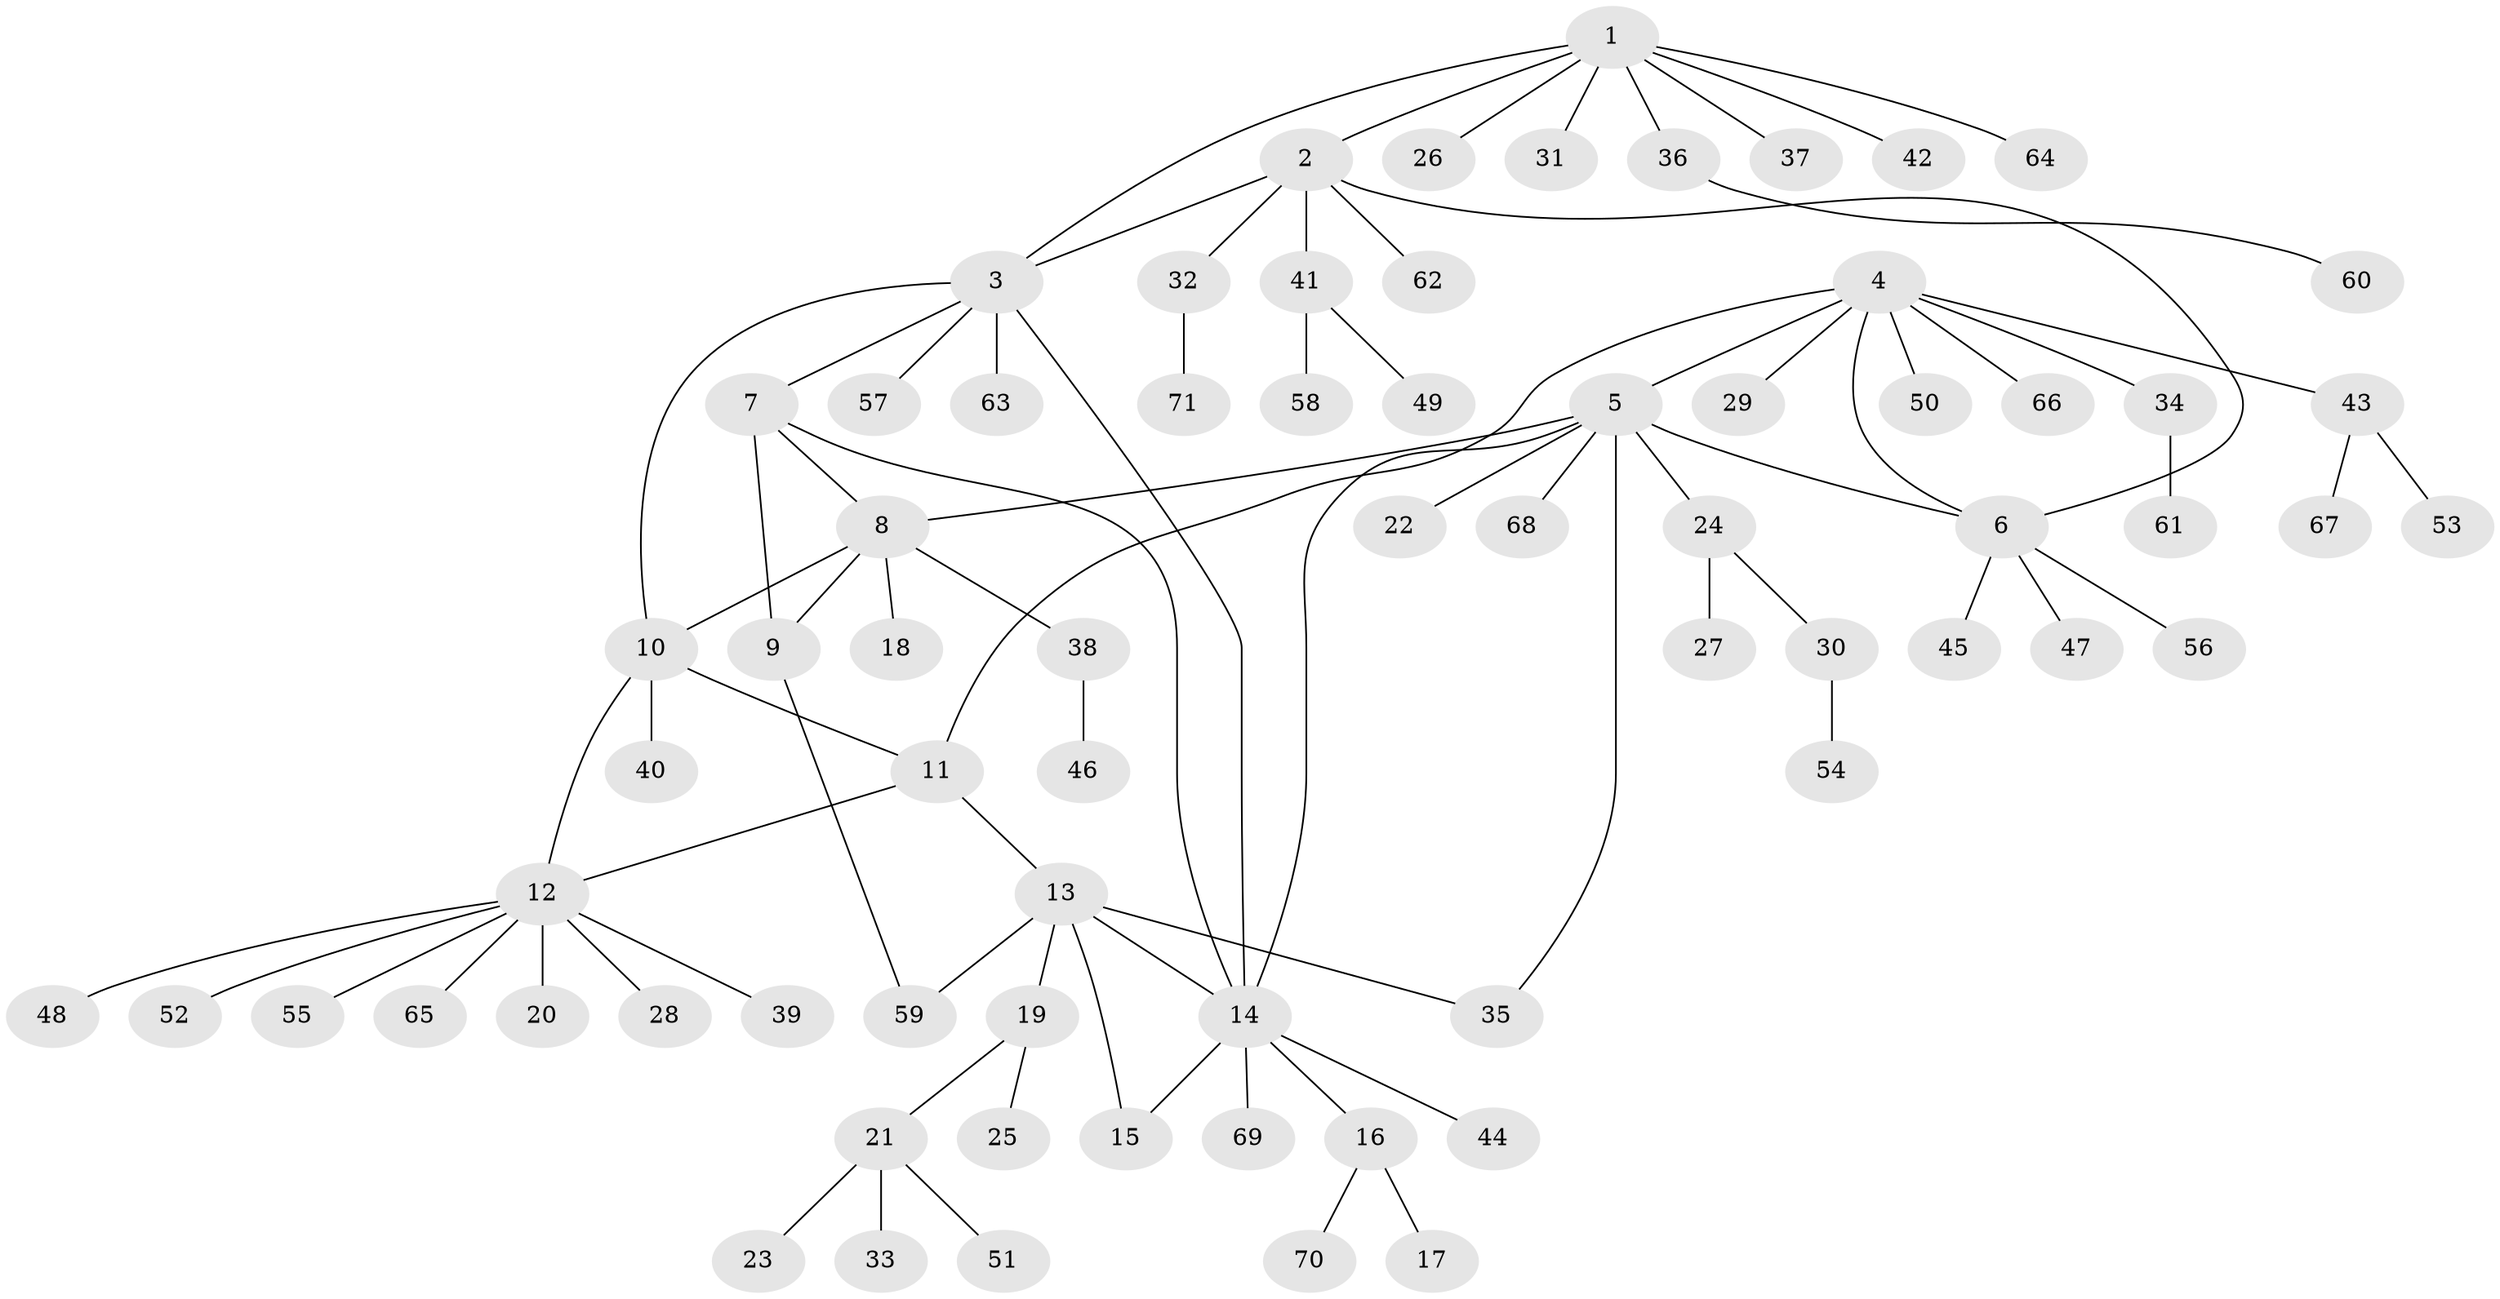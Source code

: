 // coarse degree distribution, {8: 0.09523809523809523, 5: 0.047619047619047616, 10: 0.023809523809523808, 4: 0.047619047619047616, 6: 0.047619047619047616, 2: 0.07142857142857142, 1: 0.6666666666666666}
// Generated by graph-tools (version 1.1) at 2025/19/03/04/25 18:19:32]
// undirected, 71 vertices, 83 edges
graph export_dot {
graph [start="1"]
  node [color=gray90,style=filled];
  1;
  2;
  3;
  4;
  5;
  6;
  7;
  8;
  9;
  10;
  11;
  12;
  13;
  14;
  15;
  16;
  17;
  18;
  19;
  20;
  21;
  22;
  23;
  24;
  25;
  26;
  27;
  28;
  29;
  30;
  31;
  32;
  33;
  34;
  35;
  36;
  37;
  38;
  39;
  40;
  41;
  42;
  43;
  44;
  45;
  46;
  47;
  48;
  49;
  50;
  51;
  52;
  53;
  54;
  55;
  56;
  57;
  58;
  59;
  60;
  61;
  62;
  63;
  64;
  65;
  66;
  67;
  68;
  69;
  70;
  71;
  1 -- 2;
  1 -- 3;
  1 -- 26;
  1 -- 31;
  1 -- 36;
  1 -- 37;
  1 -- 42;
  1 -- 64;
  2 -- 3;
  2 -- 6;
  2 -- 32;
  2 -- 41;
  2 -- 62;
  3 -- 7;
  3 -- 10;
  3 -- 14;
  3 -- 57;
  3 -- 63;
  4 -- 5;
  4 -- 6;
  4 -- 11;
  4 -- 29;
  4 -- 34;
  4 -- 43;
  4 -- 50;
  4 -- 66;
  5 -- 6;
  5 -- 8;
  5 -- 14;
  5 -- 22;
  5 -- 24;
  5 -- 35;
  5 -- 68;
  6 -- 45;
  6 -- 47;
  6 -- 56;
  7 -- 8;
  7 -- 9;
  7 -- 14;
  8 -- 9;
  8 -- 10;
  8 -- 18;
  8 -- 38;
  9 -- 59;
  10 -- 11;
  10 -- 12;
  10 -- 40;
  11 -- 12;
  11 -- 13;
  12 -- 20;
  12 -- 28;
  12 -- 39;
  12 -- 48;
  12 -- 52;
  12 -- 55;
  12 -- 65;
  13 -- 14;
  13 -- 15;
  13 -- 19;
  13 -- 35;
  13 -- 59;
  14 -- 15;
  14 -- 16;
  14 -- 44;
  14 -- 69;
  16 -- 17;
  16 -- 70;
  19 -- 21;
  19 -- 25;
  21 -- 23;
  21 -- 33;
  21 -- 51;
  24 -- 27;
  24 -- 30;
  30 -- 54;
  32 -- 71;
  34 -- 61;
  36 -- 60;
  38 -- 46;
  41 -- 49;
  41 -- 58;
  43 -- 53;
  43 -- 67;
}
